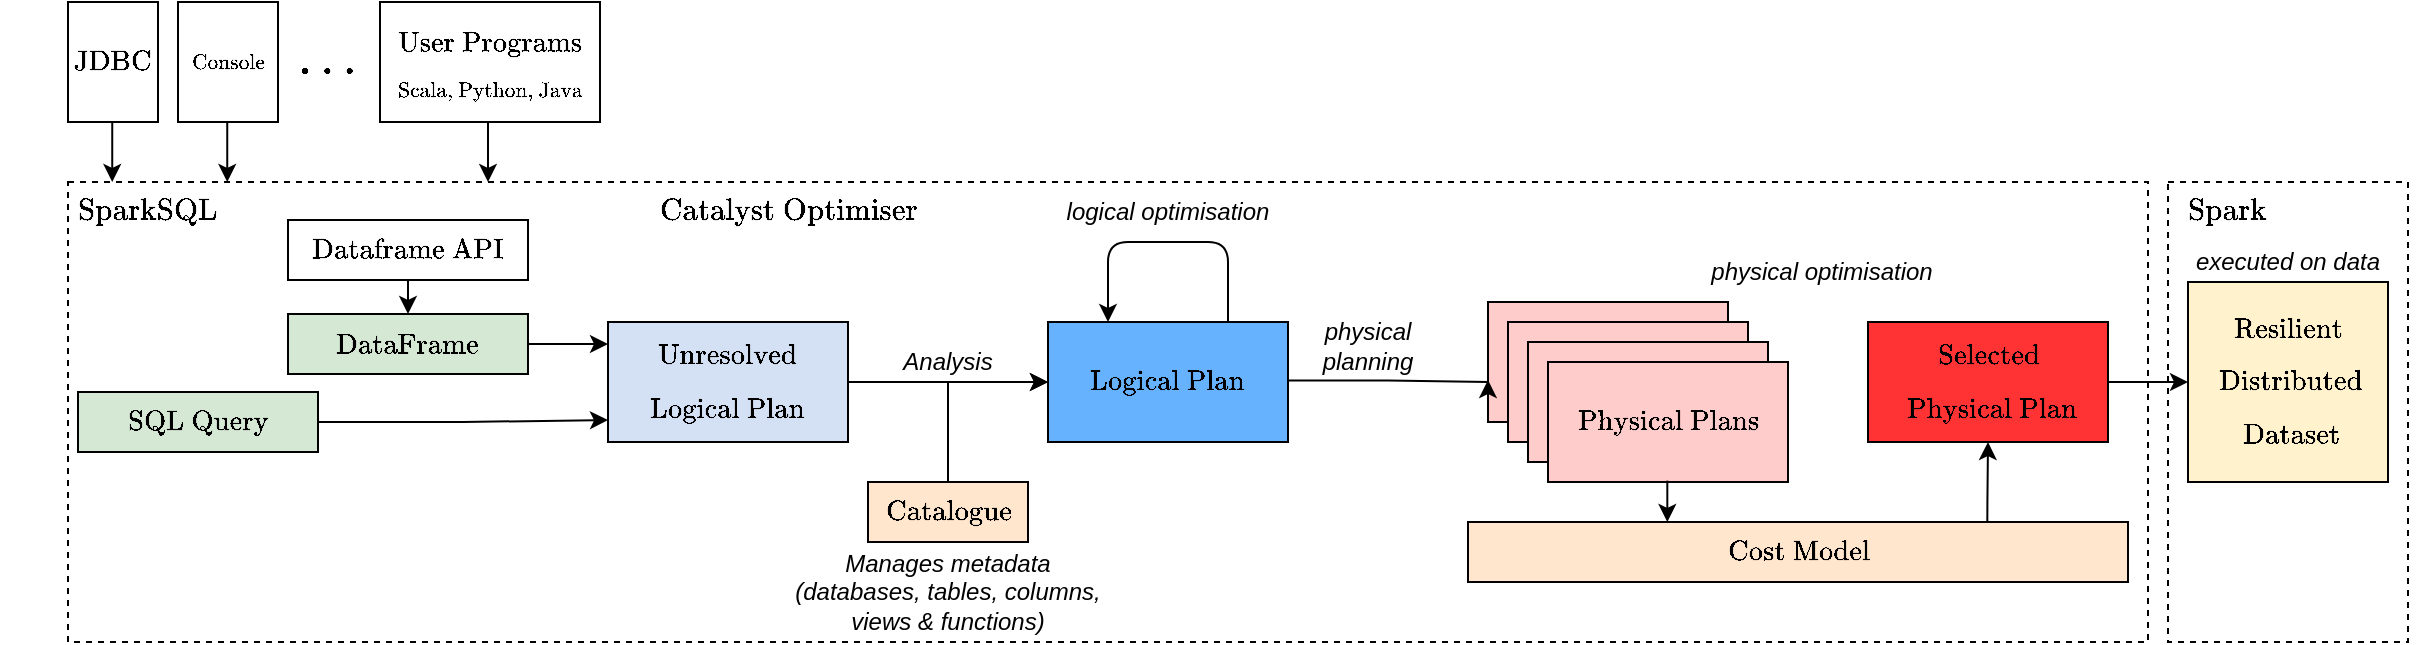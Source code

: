 <mxfile version="20.3.0" type="device"><diagram id="g0DJBoVrJFo0GRCy0X9d" name="Page-1"><mxGraphModel dx="1824" dy="2262" grid="1" gridSize="10" guides="1" tooltips="1" connect="1" arrows="1" fold="1" page="1" pageScale="1" pageWidth="827" pageHeight="1169" math="1" shadow="0"><root><mxCell id="0"/><mxCell id="1" parent="0"/><mxCell id="uy_bwgl_46vNtJmlwrVD-54" value="" style="rounded=0;whiteSpace=wrap;html=1;strokeColor=#000000;fontFamily=Courier New;fillColor=none;dashed=1;" vertex="1" parent="1"><mxGeometry x="1050" y="70" width="120" height="230" as="geometry"/></mxCell><mxCell id="uy_bwgl_46vNtJmlwrVD-40" value="" style="rounded=0;whiteSpace=wrap;html=1;strokeColor=#000000;fontFamily=Courier New;fillColor=none;dashed=1;" vertex="1" parent="1"><mxGeometry y="70" width="1040" height="230" as="geometry"/></mxCell><mxCell id="uy_bwgl_46vNtJmlwrVD-13" style="edgeStyle=orthogonalEdgeStyle;rounded=0;orthogonalLoop=1;jettySize=auto;html=1;exitX=1;exitY=0.5;exitDx=0;exitDy=0;entryX=0;entryY=0.25;entryDx=0;entryDy=0;" edge="1" parent="1" source="uy_bwgl_46vNtJmlwrVD-1"><mxGeometry relative="1" as="geometry"><mxPoint x="270" y="151" as="targetPoint"/></mxGeometry></mxCell><mxCell id="uy_bwgl_46vNtJmlwrVD-1" value="$$\text{DataFrame}$$" style="rounded=0;whiteSpace=wrap;html=1;fillColor=#d5e8d4;strokeColor=#000000;" vertex="1" parent="1"><mxGeometry x="110" y="136" width="120" height="30" as="geometry"/></mxCell><mxCell id="uy_bwgl_46vNtJmlwrVD-14" style="edgeStyle=orthogonalEdgeStyle;rounded=0;orthogonalLoop=1;jettySize=auto;html=1;exitX=1;exitY=0.5;exitDx=0;exitDy=0;entryX=0;entryY=0.75;entryDx=0;entryDy=0;" edge="1" parent="1" source="uy_bwgl_46vNtJmlwrVD-2"><mxGeometry relative="1" as="geometry"><mxPoint x="270" y="189" as="targetPoint"/></mxGeometry></mxCell><mxCell id="uy_bwgl_46vNtJmlwrVD-2" value="$$\text{SQL Query}$$" style="rounded=0;whiteSpace=wrap;html=1;fillColor=#d5e8d4;strokeColor=#000000;" vertex="1" parent="1"><mxGeometry x="5" y="175" width="120" height="30" as="geometry"/></mxCell><mxCell id="uy_bwgl_46vNtJmlwrVD-15" style="edgeStyle=orthogonalEdgeStyle;rounded=0;orthogonalLoop=1;jettySize=auto;html=1;exitX=1;exitY=0.5;exitDx=0;exitDy=0;entryX=0;entryY=0.5;entryDx=0;entryDy=0;" edge="1" parent="1" source="uy_bwgl_46vNtJmlwrVD-3" target="uy_bwgl_46vNtJmlwrVD-4"><mxGeometry relative="1" as="geometry"/></mxCell><mxCell id="uy_bwgl_46vNtJmlwrVD-3" value="$$\text{Unresolved}$$ $$\text{Logical Plan}$$" style="rounded=0;whiteSpace=wrap;html=1;fillColor=#D4E1F5;strokeColor=#000000;" vertex="1" parent="1"><mxGeometry x="270" y="140" width="120" height="60" as="geometry"/></mxCell><mxCell id="uy_bwgl_46vNtJmlwrVD-4" value="$$\text{Logical Plan}$$" style="rounded=0;whiteSpace=wrap;html=1;fillColor=#66B2FF;strokeColor=#000000;" vertex="1" parent="1"><mxGeometry x="490" y="140" width="120" height="60" as="geometry"/></mxCell><mxCell id="uy_bwgl_46vNtJmlwrVD-6" value="" style="rounded=0;whiteSpace=wrap;html=1;fillColor=#FFCCCC;" vertex="1" parent="1"><mxGeometry x="710" y="130" width="120" height="60" as="geometry"/></mxCell><mxCell id="uy_bwgl_46vNtJmlwrVD-7" value="" style="rounded=0;whiteSpace=wrap;html=1;fillColor=#FFCCCC;" vertex="1" parent="1"><mxGeometry x="720" y="140" width="120" height="60" as="geometry"/></mxCell><mxCell id="uy_bwgl_46vNtJmlwrVD-8" value="" style="rounded=0;whiteSpace=wrap;html=1;fillColor=#FFCCCC;" vertex="1" parent="1"><mxGeometry x="730" y="150" width="120" height="60" as="geometry"/></mxCell><mxCell id="uy_bwgl_46vNtJmlwrVD-9" value="$$\text{Physical Plans}$$" style="rounded=0;whiteSpace=wrap;html=1;fillColor=#FFCCCC;" vertex="1" parent="1"><mxGeometry x="740" y="160" width="120" height="60" as="geometry"/></mxCell><mxCell id="uy_bwgl_46vNtJmlwrVD-10" value="$$\text{Cost Model}$$" style="rounded=0;whiteSpace=wrap;html=1;fillColor=#ffe6cc;strokeColor=#000000;" vertex="1" parent="1"><mxGeometry x="700" y="240" width="330" height="30" as="geometry"/></mxCell><mxCell id="uy_bwgl_46vNtJmlwrVD-22" style="edgeStyle=orthogonalEdgeStyle;rounded=0;orthogonalLoop=1;jettySize=auto;html=1;exitX=1;exitY=0.5;exitDx=0;exitDy=0;entryX=0;entryY=0.5;entryDx=0;entryDy=0;" edge="1" parent="1" source="uy_bwgl_46vNtJmlwrVD-11" target="uy_bwgl_46vNtJmlwrVD-12"><mxGeometry relative="1" as="geometry"/></mxCell><mxCell id="uy_bwgl_46vNtJmlwrVD-11" value="$$\text{Selected}$$$$\text{ Physical Plan}$$" style="rounded=0;whiteSpace=wrap;html=1;fillColor=#FF3333;" vertex="1" parent="1"><mxGeometry x="900" y="140" width="120" height="60" as="geometry"/></mxCell><mxCell id="uy_bwgl_46vNtJmlwrVD-12" value="$$\text{Resilient}$$$$\text{ Distributed}$$$$\text{ Dataset}$$" style="rounded=0;whiteSpace=wrap;html=1;fillColor=#fff2cc;strokeColor=#000000;" vertex="1" parent="1"><mxGeometry x="1060" y="120" width="100" height="100" as="geometry"/></mxCell><mxCell id="uy_bwgl_46vNtJmlwrVD-18" style="edgeStyle=orthogonalEdgeStyle;rounded=0;orthogonalLoop=1;jettySize=auto;html=1;exitX=1;exitY=0.5;exitDx=0;exitDy=0;" edge="1" parent="1"><mxGeometry relative="1" as="geometry"><mxPoint x="610" y="169.31" as="sourcePoint"/><mxPoint x="710" y="169" as="targetPoint"/><Array as="points"><mxPoint x="660" y="169"/><mxPoint x="710" y="170"/></Array></mxGeometry></mxCell><mxCell id="uy_bwgl_46vNtJmlwrVD-20" style="edgeStyle=orthogonalEdgeStyle;rounded=0;orthogonalLoop=1;jettySize=auto;html=1;exitX=1;exitY=0.5;exitDx=0;exitDy=0;" edge="1" parent="1"><mxGeometry relative="1" as="geometry"><mxPoint x="799.66" y="219.31" as="sourcePoint"/><mxPoint x="799.66" y="240" as="targetPoint"/></mxGeometry></mxCell><mxCell id="uy_bwgl_46vNtJmlwrVD-21" style="edgeStyle=orthogonalEdgeStyle;rounded=0;orthogonalLoop=1;jettySize=auto;html=1;" edge="1" parent="1"><mxGeometry relative="1" as="geometry"><mxPoint x="959.66" y="240" as="sourcePoint"/><mxPoint x="960" y="200" as="targetPoint"/><Array as="points"><mxPoint x="960" y="230"/><mxPoint x="960" y="230"/></Array></mxGeometry></mxCell><mxCell id="uy_bwgl_46vNtJmlwrVD-24" style="edgeStyle=orthogonalEdgeStyle;rounded=0;orthogonalLoop=1;jettySize=auto;html=1;exitX=0.5;exitY=0;exitDx=0;exitDy=0;entryX=0;entryY=0.5;entryDx=0;entryDy=0;" edge="1" parent="1" source="uy_bwgl_46vNtJmlwrVD-23" target="uy_bwgl_46vNtJmlwrVD-4"><mxGeometry relative="1" as="geometry"/></mxCell><mxCell id="uy_bwgl_46vNtJmlwrVD-23" value="$$\text{Catalogue}$$" style="rounded=0;whiteSpace=wrap;html=1;fillColor=#ffe6cc;strokeColor=#000000;" vertex="1" parent="1"><mxGeometry x="400" y="220" width="80" height="30" as="geometry"/></mxCell><mxCell id="uy_bwgl_46vNtJmlwrVD-25" style="edgeStyle=orthogonalEdgeStyle;rounded=1;orthogonalLoop=1;jettySize=auto;html=1;exitX=0.25;exitY=0;exitDx=0;exitDy=0;entryX=0.75;entryY=0;entryDx=0;entryDy=0;endArrow=none;endFill=0;startArrow=classic;startFill=1;" edge="1" parent="1" source="uy_bwgl_46vNtJmlwrVD-4" target="uy_bwgl_46vNtJmlwrVD-4"><mxGeometry relative="1" as="geometry"><Array as="points"><mxPoint x="520" y="100"/><mxPoint x="580" y="100"/></Array></mxGeometry></mxCell><mxCell id="uy_bwgl_46vNtJmlwrVD-26" value="logical optimisation" style="text;html=1;strokeColor=none;fillColor=none;align=center;verticalAlign=middle;whiteSpace=wrap;rounded=0;fontStyle=2" vertex="1" parent="1"><mxGeometry x="490" y="70" width="120" height="30" as="geometry"/></mxCell><mxCell id="uy_bwgl_46vNtJmlwrVD-27" value="Manages metadata &lt;br&gt;(databases, tables, columns, views &amp;amp; functions)" style="text;html=1;strokeColor=none;fillColor=none;align=center;verticalAlign=middle;whiteSpace=wrap;rounded=0;fontStyle=2" vertex="1" parent="1"><mxGeometry x="350" y="250" width="180" height="50" as="geometry"/></mxCell><mxCell id="uy_bwgl_46vNtJmlwrVD-28" value="physical planning" style="text;html=1;strokeColor=none;fillColor=none;align=center;verticalAlign=middle;whiteSpace=wrap;rounded=0;fontStyle=2" vertex="1" parent="1"><mxGeometry x="620" y="137" width="60" height="30" as="geometry"/></mxCell><mxCell id="uy_bwgl_46vNtJmlwrVD-31" value="Analysis" style="text;html=1;strokeColor=none;fillColor=none;align=center;verticalAlign=middle;whiteSpace=wrap;rounded=0;fontStyle=2" vertex="1" parent="1"><mxGeometry x="410" y="145" width="60" height="30" as="geometry"/></mxCell><mxCell id="uy_bwgl_46vNtJmlwrVD-32" value="physical optimisation" style="text;html=1;strokeColor=none;fillColor=none;align=center;verticalAlign=middle;whiteSpace=wrap;rounded=0;fontStyle=2" vertex="1" parent="1"><mxGeometry x="807" y="100" width="140" height="30" as="geometry"/></mxCell><mxCell id="uy_bwgl_46vNtJmlwrVD-33" value="executed on data" style="text;html=1;strokeColor=none;fillColor=none;align=center;verticalAlign=middle;whiteSpace=wrap;rounded=0;fontStyle=2" vertex="1" parent="1"><mxGeometry x="1040" y="100" width="140" height="20" as="geometry"/></mxCell><mxCell id="uy_bwgl_46vNtJmlwrVD-34" value="$$\text{JDBC}$$" style="rounded=0;whiteSpace=wrap;html=1;" vertex="1" parent="1"><mxGeometry y="-20" width="45" height="60" as="geometry"/></mxCell><mxCell id="uy_bwgl_46vNtJmlwrVD-35" value="$$\text{Console}$$" style="rounded=0;whiteSpace=wrap;html=1;fontSize=9;" vertex="1" parent="1"><mxGeometry x="55" y="-20" width="50" height="60" as="geometry"/></mxCell><mxCell id="uy_bwgl_46vNtJmlwrVD-42" style="edgeStyle=orthogonalEdgeStyle;rounded=0;orthogonalLoop=1;jettySize=auto;html=1;exitX=0.5;exitY=1;exitDx=0;exitDy=0;entryX=0.5;entryY=0;entryDx=0;entryDy=0;fontFamily=Courier New;startArrow=none;startFill=0;endArrow=classic;endFill=1;" edge="1" parent="1" source="uy_bwgl_46vNtJmlwrVD-41" target="uy_bwgl_46vNtJmlwrVD-1"><mxGeometry relative="1" as="geometry"/></mxCell><mxCell id="uy_bwgl_46vNtJmlwrVD-41" value="$$\text{Dataframe API}$$" style="rounded=0;whiteSpace=wrap;html=1;" vertex="1" parent="1"><mxGeometry x="110" y="89" width="120" height="30" as="geometry"/></mxCell><mxCell id="uy_bwgl_46vNtJmlwrVD-45" value="$$\text{User Programs}$$ &lt;font style=&quot;font-size: 9px;&quot;&gt;$$\text{Scala, Python, Java}$$&lt;/font&gt;" style="rounded=0;whiteSpace=wrap;html=1;" vertex="1" parent="1"><mxGeometry x="156" y="-20" width="110" height="60" as="geometry"/></mxCell><mxCell id="uy_bwgl_46vNtJmlwrVD-48" value="$$\dots$$" style="text;html=1;strokeColor=none;fillColor=none;align=center;verticalAlign=middle;whiteSpace=wrap;rounded=0;dashed=1;fontFamily=Courier New;fontSize=21;" vertex="1" parent="1"><mxGeometry x="115" y="-5" width="30" height="30" as="geometry"/></mxCell><mxCell id="uy_bwgl_46vNtJmlwrVD-49" value="" style="endArrow=classic;html=1;rounded=0;fontFamily=Courier New;fontSize=21;" edge="1" parent="1"><mxGeometry width="50" height="50" relative="1" as="geometry"><mxPoint x="22.12" y="40" as="sourcePoint"/><mxPoint x="22.12" y="70" as="targetPoint"/></mxGeometry></mxCell><mxCell id="uy_bwgl_46vNtJmlwrVD-50" value="" style="endArrow=classic;html=1;rounded=0;fontFamily=Courier New;fontSize=21;" edge="1" parent="1"><mxGeometry width="50" height="50" relative="1" as="geometry"><mxPoint x="79.62" y="40.0" as="sourcePoint"/><mxPoint x="79.62" y="70.0" as="targetPoint"/></mxGeometry></mxCell><mxCell id="uy_bwgl_46vNtJmlwrVD-51" value="" style="endArrow=classic;html=1;rounded=0;fontFamily=Courier New;fontSize=21;" edge="1" parent="1"><mxGeometry width="50" height="50" relative="1" as="geometry"><mxPoint x="210.0" y="40.0" as="sourcePoint"/><mxPoint x="210.0" y="70.0" as="targetPoint"/></mxGeometry></mxCell><mxCell id="uy_bwgl_46vNtJmlwrVD-52" value="$$\text{SparkSQL}$$" style="text;html=1;strokeColor=none;fillColor=none;align=center;verticalAlign=middle;whiteSpace=wrap;rounded=0;dashed=1;fontFamily=Courier New;fontSize=13;" vertex="1" parent="1"><mxGeometry y="70" width="80" height="30" as="geometry"/></mxCell><mxCell id="uy_bwgl_46vNtJmlwrVD-55" value="$$\text{Catalyst Optimiser}$$" style="text;html=1;strokeColor=none;fillColor=none;align=center;verticalAlign=middle;whiteSpace=wrap;rounded=0;dashed=1;fontFamily=Courier New;fontSize=13;" vertex="1" parent="1"><mxGeometry x="290" y="70" width="140" height="30" as="geometry"/></mxCell><mxCell id="uy_bwgl_46vNtJmlwrVD-56" value="$$\text{Spark}$$" style="text;html=1;strokeColor=none;fillColor=none;align=center;verticalAlign=middle;whiteSpace=wrap;rounded=0;dashed=1;fontFamily=Courier New;fontSize=13;" vertex="1" parent="1"><mxGeometry x="1050" y="70" width="60" height="30" as="geometry"/></mxCell></root></mxGraphModel></diagram></mxfile>